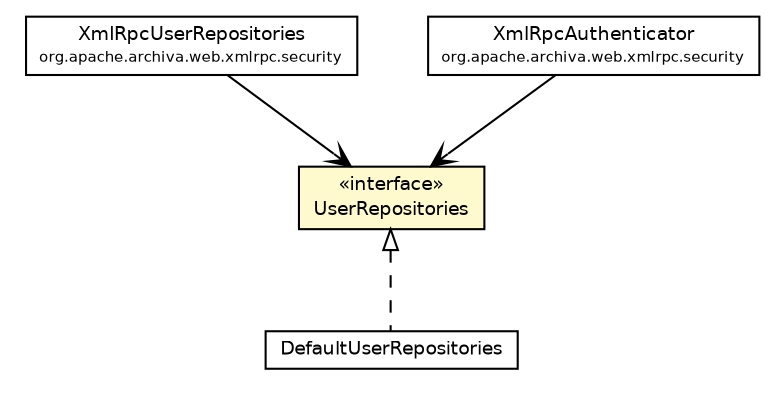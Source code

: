 #!/usr/local/bin/dot
#
# Class diagram 
# Generated by UmlGraph version 4.6 (http://www.spinellis.gr/sw/umlgraph)
#

digraph G {
	edge [fontname="Helvetica",fontsize=10,labelfontname="Helvetica",labelfontsize=10];
	node [fontname="Helvetica",fontsize=10,shape=plaintext];
	// org.apache.maven.archiva.security.UserRepositories
	c150625 [label=<<table border="0" cellborder="1" cellspacing="0" cellpadding="2" port="p" bgcolor="lemonChiffon" href="./UserRepositories.html">
		<tr><td><table border="0" cellspacing="0" cellpadding="1">
			<tr><td> &laquo;interface&raquo; </td></tr>
			<tr><td> UserRepositories </td></tr>
		</table></td></tr>
		</table>>, fontname="Helvetica", fontcolor="black", fontsize=9.0];
	// org.apache.maven.archiva.security.DefaultUserRepositories
	c150628 [label=<<table border="0" cellborder="1" cellspacing="0" cellpadding="2" port="p" href="./DefaultUserRepositories.html">
		<tr><td><table border="0" cellspacing="0" cellpadding="1">
			<tr><td> DefaultUserRepositories </td></tr>
		</table></td></tr>
		</table>>, fontname="Helvetica", fontcolor="black", fontsize=9.0];
	// org.apache.archiva.web.xmlrpc.security.XmlRpcUserRepositories
	c150664 [label=<<table border="0" cellborder="1" cellspacing="0" cellpadding="2" port="p" href="../../../archiva/web/xmlrpc/security/XmlRpcUserRepositories.html">
		<tr><td><table border="0" cellspacing="0" cellpadding="1">
			<tr><td> XmlRpcUserRepositories </td></tr>
			<tr><td><font point-size="7.0"> org.apache.archiva.web.xmlrpc.security </font></td></tr>
		</table></td></tr>
		</table>>, fontname="Helvetica", fontcolor="black", fontsize=9.0];
	// org.apache.archiva.web.xmlrpc.security.XmlRpcAuthenticator
	c150665 [label=<<table border="0" cellborder="1" cellspacing="0" cellpadding="2" port="p" href="../../../archiva/web/xmlrpc/security/XmlRpcAuthenticator.html">
		<tr><td><table border="0" cellspacing="0" cellpadding="1">
			<tr><td> XmlRpcAuthenticator </td></tr>
			<tr><td><font point-size="7.0"> org.apache.archiva.web.xmlrpc.security </font></td></tr>
		</table></td></tr>
		</table>>, fontname="Helvetica", fontcolor="black", fontsize=9.0];
	//org.apache.maven.archiva.security.DefaultUserRepositories implements org.apache.maven.archiva.security.UserRepositories
	c150625:p -> c150628:p [dir=back,arrowtail=empty,style=dashed];
	// org.apache.archiva.web.xmlrpc.security.XmlRpcUserRepositories NAVASSOC org.apache.maven.archiva.security.UserRepositories
	c150664:p -> c150625:p [taillabel="", label="", headlabel="", fontname="Helvetica", fontcolor="black", fontsize=10.0, color="black", arrowhead=open];
	// org.apache.archiva.web.xmlrpc.security.XmlRpcAuthenticator NAVASSOC org.apache.maven.archiva.security.UserRepositories
	c150665:p -> c150625:p [taillabel="", label="", headlabel="", fontname="Helvetica", fontcolor="black", fontsize=10.0, color="black", arrowhead=open];
}

